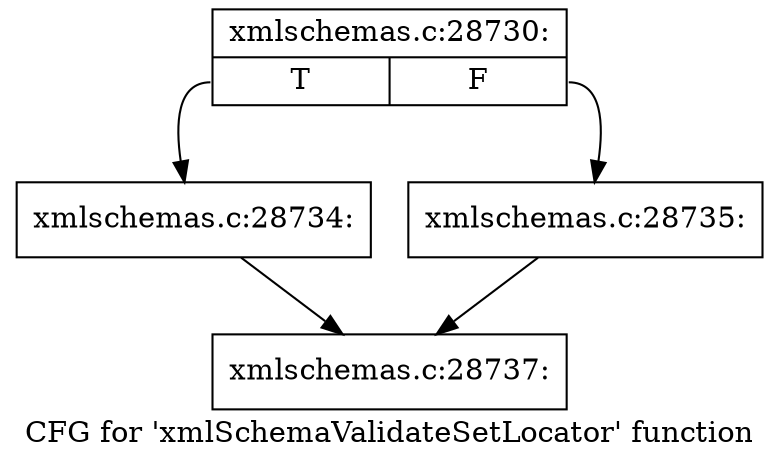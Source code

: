 digraph "CFG for 'xmlSchemaValidateSetLocator' function" {
	label="CFG for 'xmlSchemaValidateSetLocator' function";

	Node0x4aea680 [shape=record,label="{xmlschemas.c:28730:|{<s0>T|<s1>F}}"];
	Node0x4aea680:s0 -> Node0x4aedae0;
	Node0x4aea680:s1 -> Node0x4aedb30;
	Node0x4aedae0 [shape=record,label="{xmlschemas.c:28734:}"];
	Node0x4aedae0 -> Node0x4aea7f0;
	Node0x4aedb30 [shape=record,label="{xmlschemas.c:28735:}"];
	Node0x4aedb30 -> Node0x4aea7f0;
	Node0x4aea7f0 [shape=record,label="{xmlschemas.c:28737:}"];
}
